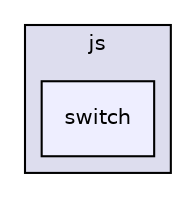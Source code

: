 digraph "libs/angular/angular-material-fileinput-master/bower_components/angular-material/modules/js/switch" {
  compound=true
  node [ fontsize="10", fontname="Helvetica"];
  edge [ labelfontsize="10", labelfontname="Helvetica"];
  subgraph clusterdir_d897d99c4631079a19f1e8c9bbae1589 {
    graph [ bgcolor="#ddddee", pencolor="black", label="js" fontname="Helvetica", fontsize="10", URL="dir_d897d99c4631079a19f1e8c9bbae1589.html"]
  dir_4c13cde2e631af746ca0523288558d1c [shape=box, label="switch", style="filled", fillcolor="#eeeeff", pencolor="black", URL="dir_4c13cde2e631af746ca0523288558d1c.html"];
  }
}
